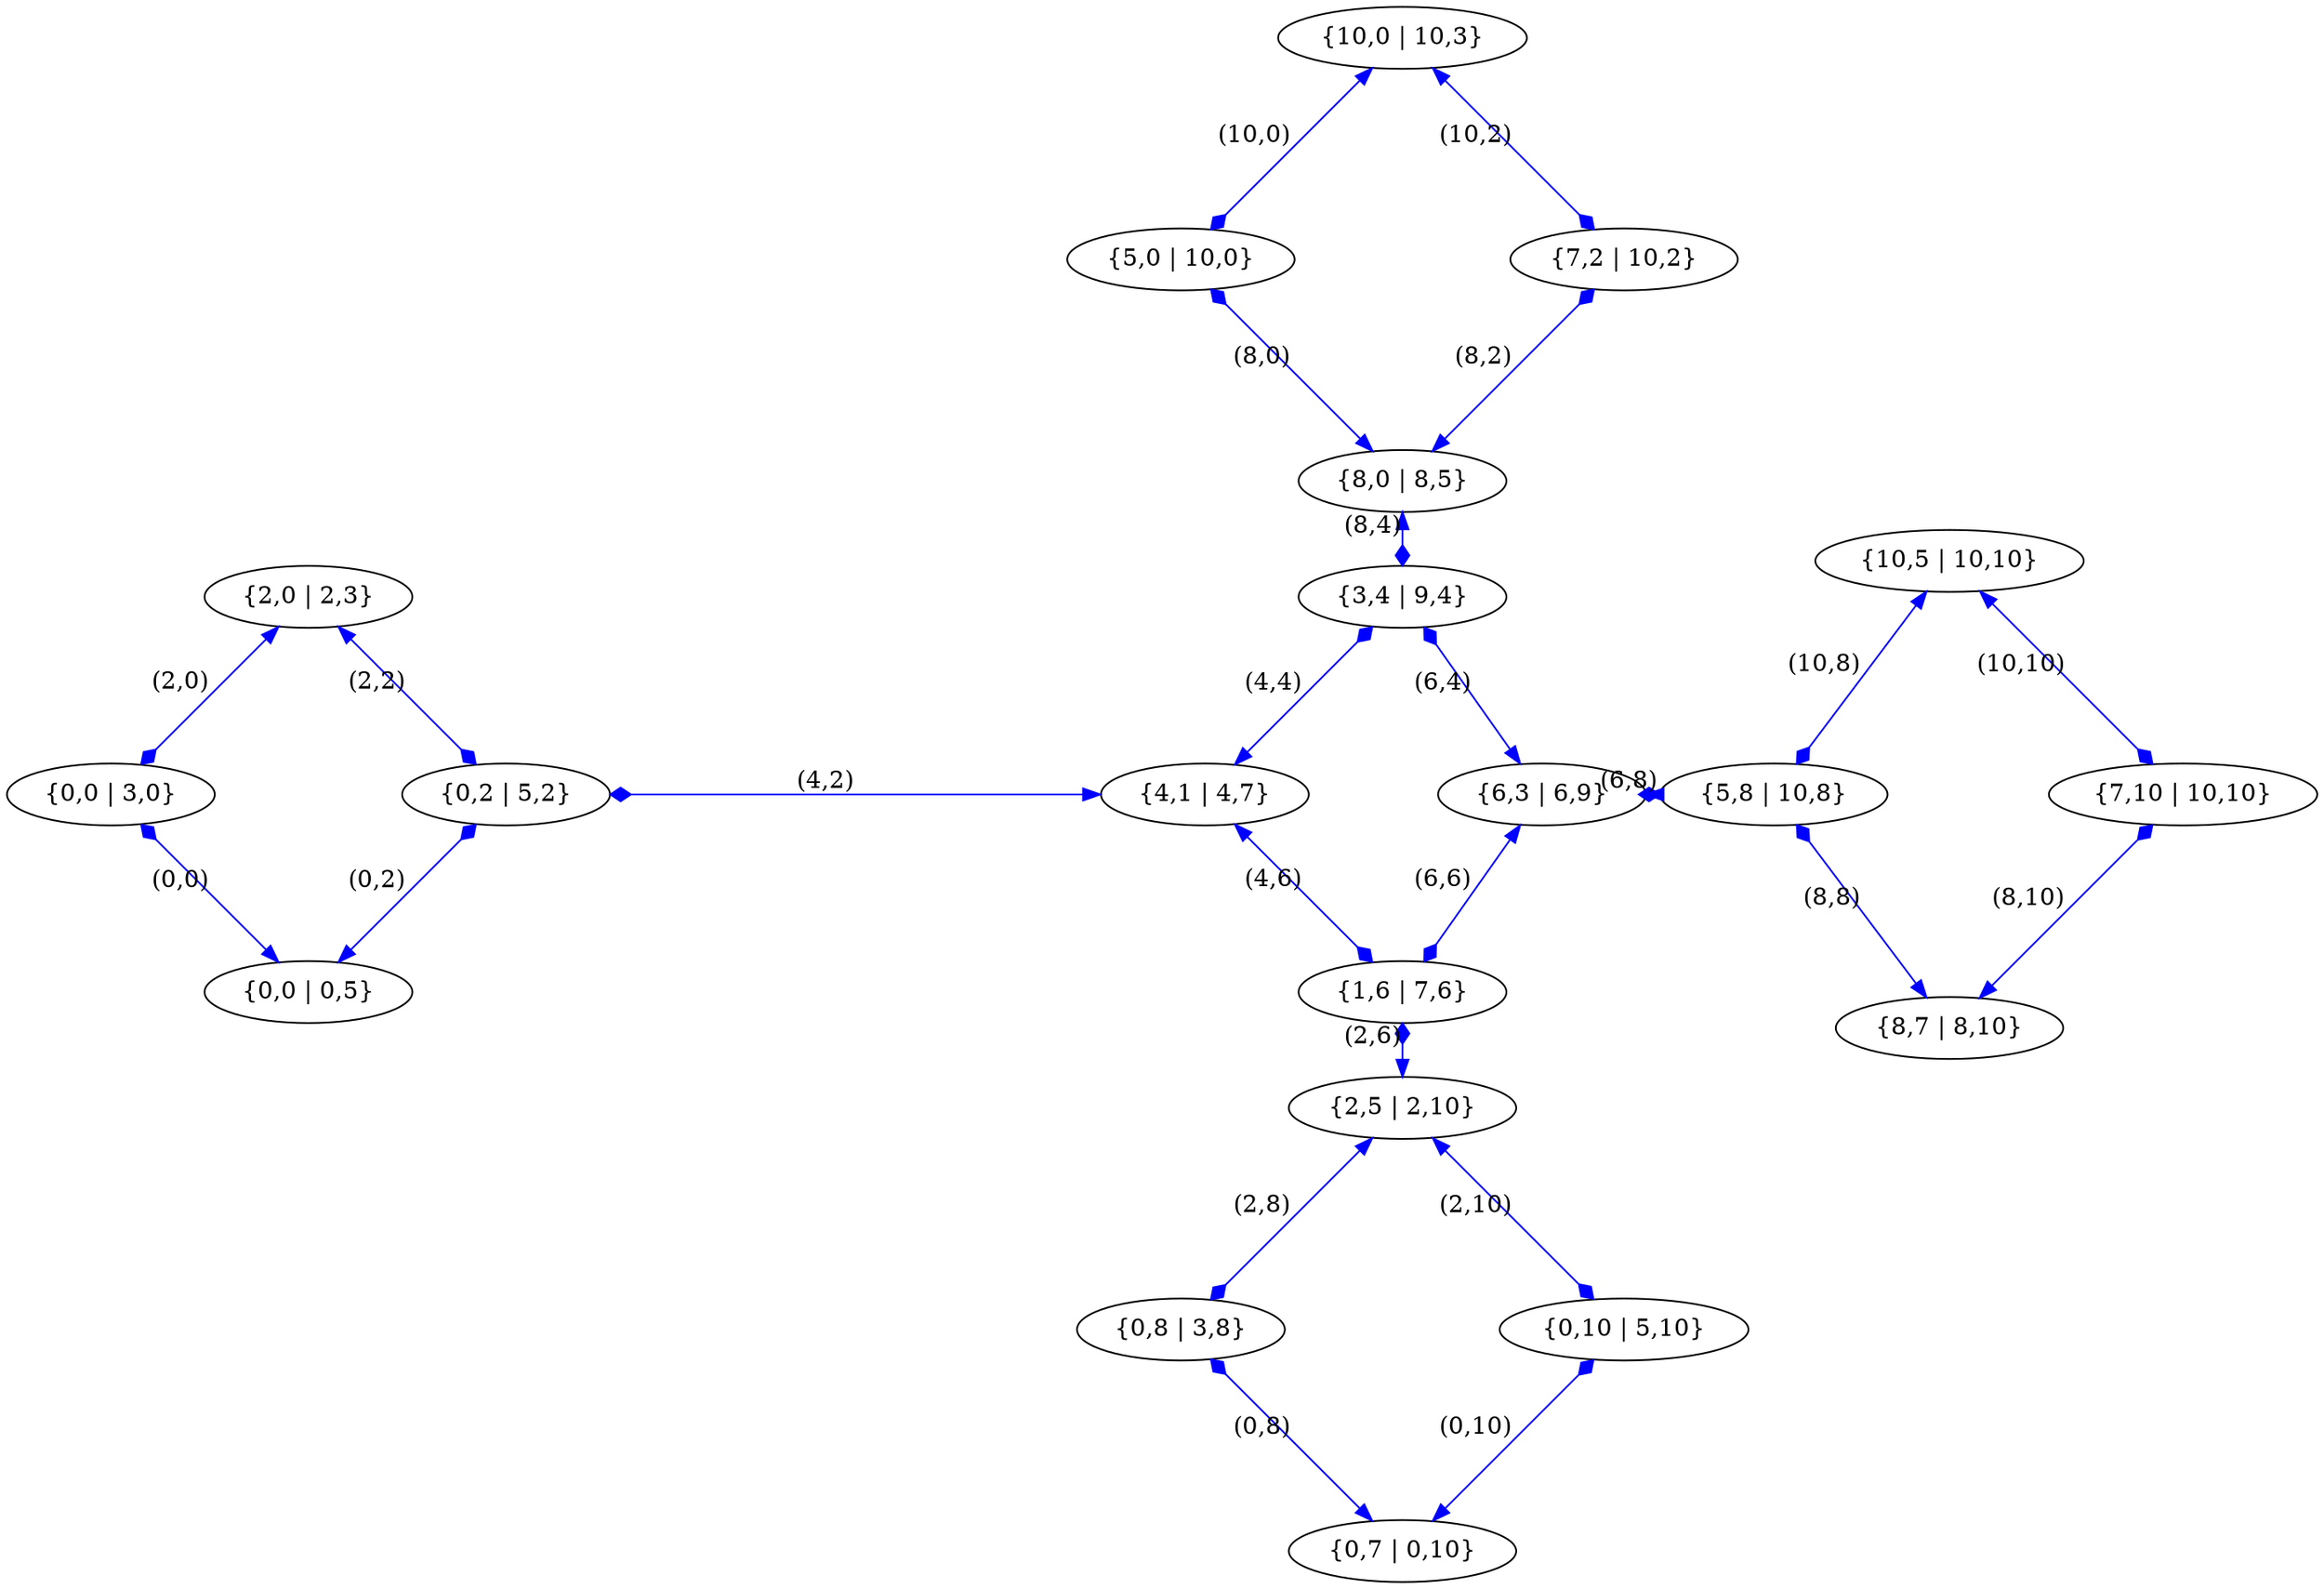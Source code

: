 digraph G {
    node [shape=ellipse];
    layout=circo;
    overlap=false;
    sep=1;
    splines=true;
    slot0 [label="{0,0 | 0,5}"];
    slot1 [label="{0,7 | 0,10}"];
    slot2 [label="{2,0 | 2,3}"];
    slot3 [label="{2,5 | 2,10}"];
    slot4 [label="{4,1 | 4,7}"];
    slot5 [label="{6,3 | 6,9}"];
    slot6 [label="{8,0 | 8,5}"];
    slot7 [label="{8,7 | 8,10}"];
    slot8 [label="{10,0 | 10,3}"];
    slot9 [label="{10,5 | 10,10}"];
    slot10 [label="{0,0 | 3,0}"];
    slot11 [label="{5,0 | 10,0}"];
    slot12 [label="{0,2 | 5,2}"];
    slot13 [label="{7,2 | 10,2}"];
    slot14 [label="{3,4 | 9,4}"];
    slot15 [label="{1,6 | 7,6}"];
    slot16 [label="{0,8 | 3,8}"];
    slot17 [label="{5,8 | 10,8}"];
    slot18 [label="{0,10 | 5,10}"];
    slot19 [label="{7,10 | 10,10}"];
    slot0 -> slot10 [label="(0,0)", color="blue", style="solid", arrowhead="diamond", dir="both", minlen=3];
    slot0 -> slot12 [label="(0,2)", color="blue", style="solid", arrowhead="diamond", dir="both", minlen=3];
    slot1 -> slot16 [label="(0,8)", color="blue", style="solid", arrowhead="diamond", dir="both", minlen=3];
    slot1 -> slot18 [label="(0,10)", color="blue", style="solid", arrowhead="diamond", dir="both", minlen=3];
    slot2 -> slot10 [label="(2,0)", color="blue", style="solid", arrowhead="diamond", dir="both", minlen=3];
    slot2 -> slot12 [label="(2,2)", color="blue", style="solid", arrowhead="diamond", dir="both", minlen=3];
    slot3 -> slot15 [label="(2,6)", color="blue", style="solid", arrowhead="diamond", dir="both", minlen=3];
    slot3 -> slot16 [label="(2,8)", color="blue", style="solid", arrowhead="diamond", dir="both", minlen=3];
    slot3 -> slot18 [label="(2,10)", color="blue", style="solid", arrowhead="diamond", dir="both", minlen=3];
    slot4 -> slot12 [label="(4,2)", color="blue", style="solid", arrowhead="diamond", dir="both", minlen=3];
    slot4 -> slot14 [label="(4,4)", color="blue", style="solid", arrowhead="diamond", dir="both", minlen=3];
    slot4 -> slot15 [label="(4,6)", color="blue", style="solid", arrowhead="diamond", dir="both", minlen=3];
    slot5 -> slot14 [label="(6,4)", color="blue", style="solid", arrowhead="diamond", dir="both", minlen=3];
    slot5 -> slot15 [label="(6,6)", color="blue", style="solid", arrowhead="diamond", dir="both", minlen=3];
    slot5 -> slot17 [label="(6,8)", color="blue", style="solid", arrowhead="diamond", dir="both", minlen=3];
    slot6 -> slot11 [label="(8,0)", color="blue", style="solid", arrowhead="diamond", dir="both", minlen=3];
    slot6 -> slot13 [label="(8,2)", color="blue", style="solid", arrowhead="diamond", dir="both", minlen=3];
    slot6 -> slot14 [label="(8,4)", color="blue", style="solid", arrowhead="diamond", dir="both", minlen=3];
    slot7 -> slot17 [label="(8,8)", color="blue", style="solid", arrowhead="diamond", dir="both", minlen=3];
    slot7 -> slot19 [label="(8,10)", color="blue", style="solid", arrowhead="diamond", dir="both", minlen=3];
    slot8 -> slot11 [label="(10,0)", color="blue", style="solid", arrowhead="diamond", dir="both", minlen=3];
    slot8 -> slot13 [label="(10,2)", color="blue", style="solid", arrowhead="diamond", dir="both", minlen=3];
    slot9 -> slot17 [label="(10,8)", color="blue", style="solid", arrowhead="diamond", dir="both", minlen=3];
    slot9 -> slot19 [label="(10,10)", color="blue", style="solid", arrowhead="diamond", dir="both", minlen=3];
}
